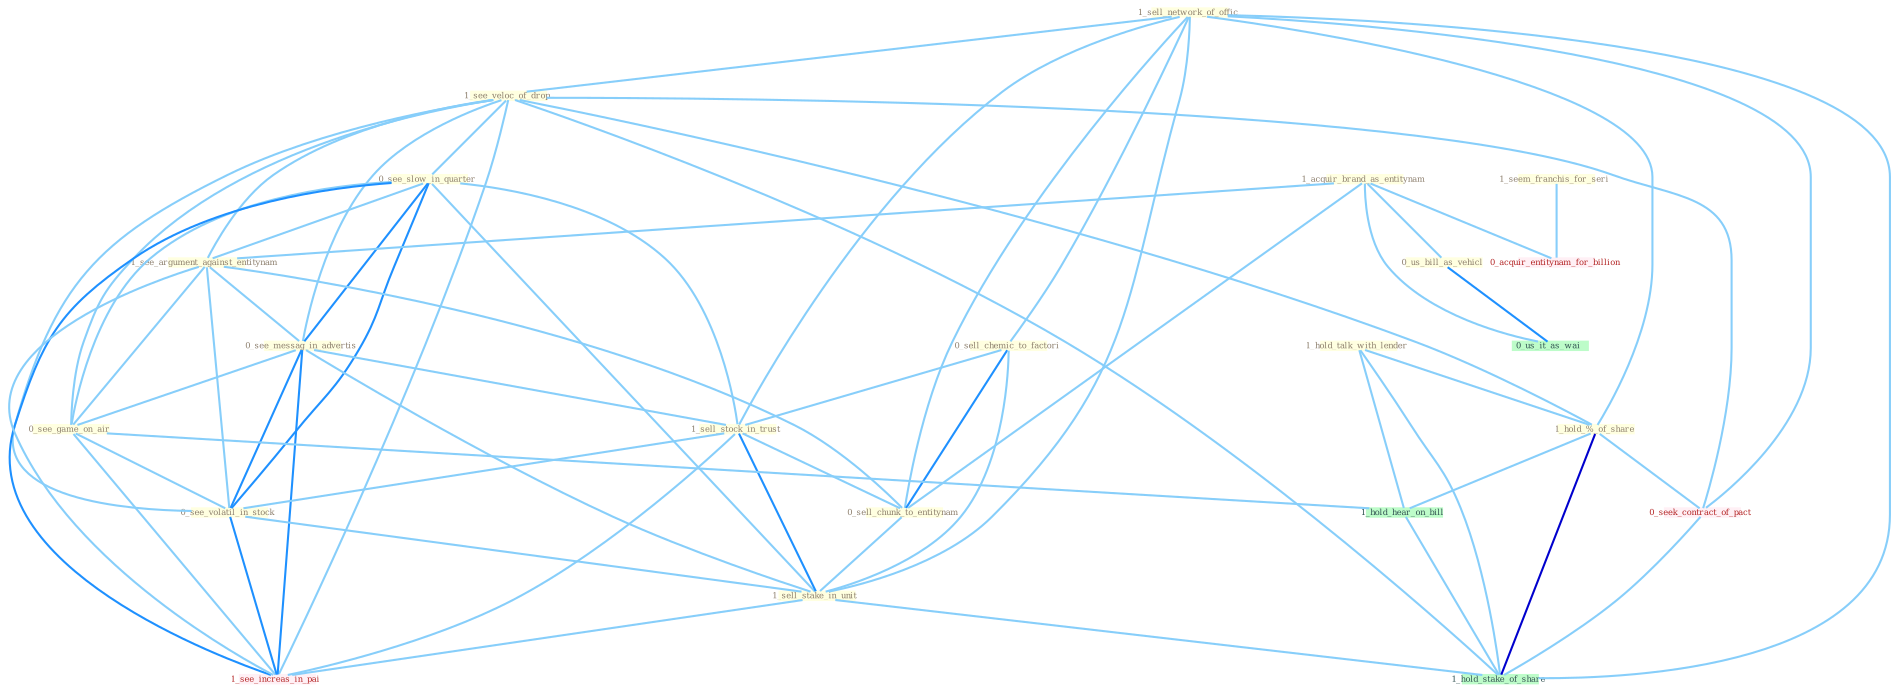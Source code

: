 Graph G{ 
    node
    [shape=polygon,style=filled,width=.5,height=.06,color="#BDFCC9",fixedsize=true,fontsize=4,
    fontcolor="#2f4f4f"];
    {node
    [color="#ffffe0", fontcolor="#8b7d6b"] "1_sell_network_of_offic " "1_see_veloc_of_drop " "0_see_slow_in_quarter " "1_hold_talk_with_lender " "0_sell_chemic_to_factori " "1_acquir_brand_as_entitynam " "1_seem_franchis_for_seri " "1_see_argument_against_entitynam " "0_see_messag_in_advertis " "1_sell_stock_in_trust " "0_see_game_on_air " "1_hold_%_of_share " "0_see_volatil_in_stock " "0_us_bill_as_vehicl " "0_sell_chunk_to_entitynam " "1_sell_stake_in_unit "}
{node [color="#fff0f5", fontcolor="#b22222"] "0_seek_contract_of_pact " "0_acquir_entitynam_for_billion " "1_see_increas_in_pai "}
edge [color="#B0E2FF"];

	"1_sell_network_of_offic " -- "1_see_veloc_of_drop " [w="1", color="#87cefa" ];
	"1_sell_network_of_offic " -- "0_sell_chemic_to_factori " [w="1", color="#87cefa" ];
	"1_sell_network_of_offic " -- "1_sell_stock_in_trust " [w="1", color="#87cefa" ];
	"1_sell_network_of_offic " -- "1_hold_%_of_share " [w="1", color="#87cefa" ];
	"1_sell_network_of_offic " -- "0_sell_chunk_to_entitynam " [w="1", color="#87cefa" ];
	"1_sell_network_of_offic " -- "1_sell_stake_in_unit " [w="1", color="#87cefa" ];
	"1_sell_network_of_offic " -- "0_seek_contract_of_pact " [w="1", color="#87cefa" ];
	"1_sell_network_of_offic " -- "1_hold_stake_of_share " [w="1", color="#87cefa" ];
	"1_see_veloc_of_drop " -- "0_see_slow_in_quarter " [w="1", color="#87cefa" ];
	"1_see_veloc_of_drop " -- "1_see_argument_against_entitynam " [w="1", color="#87cefa" ];
	"1_see_veloc_of_drop " -- "0_see_messag_in_advertis " [w="1", color="#87cefa" ];
	"1_see_veloc_of_drop " -- "0_see_game_on_air " [w="1", color="#87cefa" ];
	"1_see_veloc_of_drop " -- "1_hold_%_of_share " [w="1", color="#87cefa" ];
	"1_see_veloc_of_drop " -- "0_see_volatil_in_stock " [w="1", color="#87cefa" ];
	"1_see_veloc_of_drop " -- "0_seek_contract_of_pact " [w="1", color="#87cefa" ];
	"1_see_veloc_of_drop " -- "1_see_increas_in_pai " [w="1", color="#87cefa" ];
	"1_see_veloc_of_drop " -- "1_hold_stake_of_share " [w="1", color="#87cefa" ];
	"0_see_slow_in_quarter " -- "1_see_argument_against_entitynam " [w="1", color="#87cefa" ];
	"0_see_slow_in_quarter " -- "0_see_messag_in_advertis " [w="2", color="#1e90ff" , len=0.8];
	"0_see_slow_in_quarter " -- "1_sell_stock_in_trust " [w="1", color="#87cefa" ];
	"0_see_slow_in_quarter " -- "0_see_game_on_air " [w="1", color="#87cefa" ];
	"0_see_slow_in_quarter " -- "0_see_volatil_in_stock " [w="2", color="#1e90ff" , len=0.8];
	"0_see_slow_in_quarter " -- "1_sell_stake_in_unit " [w="1", color="#87cefa" ];
	"0_see_slow_in_quarter " -- "1_see_increas_in_pai " [w="2", color="#1e90ff" , len=0.8];
	"1_hold_talk_with_lender " -- "1_hold_%_of_share " [w="1", color="#87cefa" ];
	"1_hold_talk_with_lender " -- "1_hold_hear_on_bill " [w="1", color="#87cefa" ];
	"1_hold_talk_with_lender " -- "1_hold_stake_of_share " [w="1", color="#87cefa" ];
	"0_sell_chemic_to_factori " -- "1_sell_stock_in_trust " [w="1", color="#87cefa" ];
	"0_sell_chemic_to_factori " -- "0_sell_chunk_to_entitynam " [w="2", color="#1e90ff" , len=0.8];
	"0_sell_chemic_to_factori " -- "1_sell_stake_in_unit " [w="1", color="#87cefa" ];
	"1_acquir_brand_as_entitynam " -- "1_see_argument_against_entitynam " [w="1", color="#87cefa" ];
	"1_acquir_brand_as_entitynam " -- "0_us_bill_as_vehicl " [w="1", color="#87cefa" ];
	"1_acquir_brand_as_entitynam " -- "0_sell_chunk_to_entitynam " [w="1", color="#87cefa" ];
	"1_acquir_brand_as_entitynam " -- "0_us_it_as_wai " [w="1", color="#87cefa" ];
	"1_acquir_brand_as_entitynam " -- "0_acquir_entitynam_for_billion " [w="1", color="#87cefa" ];
	"1_seem_franchis_for_seri " -- "0_acquir_entitynam_for_billion " [w="1", color="#87cefa" ];
	"1_see_argument_against_entitynam " -- "0_see_messag_in_advertis " [w="1", color="#87cefa" ];
	"1_see_argument_against_entitynam " -- "0_see_game_on_air " [w="1", color="#87cefa" ];
	"1_see_argument_against_entitynam " -- "0_see_volatil_in_stock " [w="1", color="#87cefa" ];
	"1_see_argument_against_entitynam " -- "0_sell_chunk_to_entitynam " [w="1", color="#87cefa" ];
	"1_see_argument_against_entitynam " -- "1_see_increas_in_pai " [w="1", color="#87cefa" ];
	"0_see_messag_in_advertis " -- "1_sell_stock_in_trust " [w="1", color="#87cefa" ];
	"0_see_messag_in_advertis " -- "0_see_game_on_air " [w="1", color="#87cefa" ];
	"0_see_messag_in_advertis " -- "0_see_volatil_in_stock " [w="2", color="#1e90ff" , len=0.8];
	"0_see_messag_in_advertis " -- "1_sell_stake_in_unit " [w="1", color="#87cefa" ];
	"0_see_messag_in_advertis " -- "1_see_increas_in_pai " [w="2", color="#1e90ff" , len=0.8];
	"1_sell_stock_in_trust " -- "0_see_volatil_in_stock " [w="1", color="#87cefa" ];
	"1_sell_stock_in_trust " -- "0_sell_chunk_to_entitynam " [w="1", color="#87cefa" ];
	"1_sell_stock_in_trust " -- "1_sell_stake_in_unit " [w="2", color="#1e90ff" , len=0.8];
	"1_sell_stock_in_trust " -- "1_see_increas_in_pai " [w="1", color="#87cefa" ];
	"0_see_game_on_air " -- "0_see_volatil_in_stock " [w="1", color="#87cefa" ];
	"0_see_game_on_air " -- "1_see_increas_in_pai " [w="1", color="#87cefa" ];
	"0_see_game_on_air " -- "1_hold_hear_on_bill " [w="1", color="#87cefa" ];
	"1_hold_%_of_share " -- "0_seek_contract_of_pact " [w="1", color="#87cefa" ];
	"1_hold_%_of_share " -- "1_hold_hear_on_bill " [w="1", color="#87cefa" ];
	"1_hold_%_of_share " -- "1_hold_stake_of_share " [w="3", color="#0000cd" , len=0.6];
	"0_see_volatil_in_stock " -- "1_sell_stake_in_unit " [w="1", color="#87cefa" ];
	"0_see_volatil_in_stock " -- "1_see_increas_in_pai " [w="2", color="#1e90ff" , len=0.8];
	"0_us_bill_as_vehicl " -- "0_us_it_as_wai " [w="2", color="#1e90ff" , len=0.8];
	"0_sell_chunk_to_entitynam " -- "1_sell_stake_in_unit " [w="1", color="#87cefa" ];
	"1_sell_stake_in_unit " -- "1_see_increas_in_pai " [w="1", color="#87cefa" ];
	"1_sell_stake_in_unit " -- "1_hold_stake_of_share " [w="1", color="#87cefa" ];
	"0_seek_contract_of_pact " -- "1_hold_stake_of_share " [w="1", color="#87cefa" ];
	"1_hold_hear_on_bill " -- "1_hold_stake_of_share " [w="1", color="#87cefa" ];
}